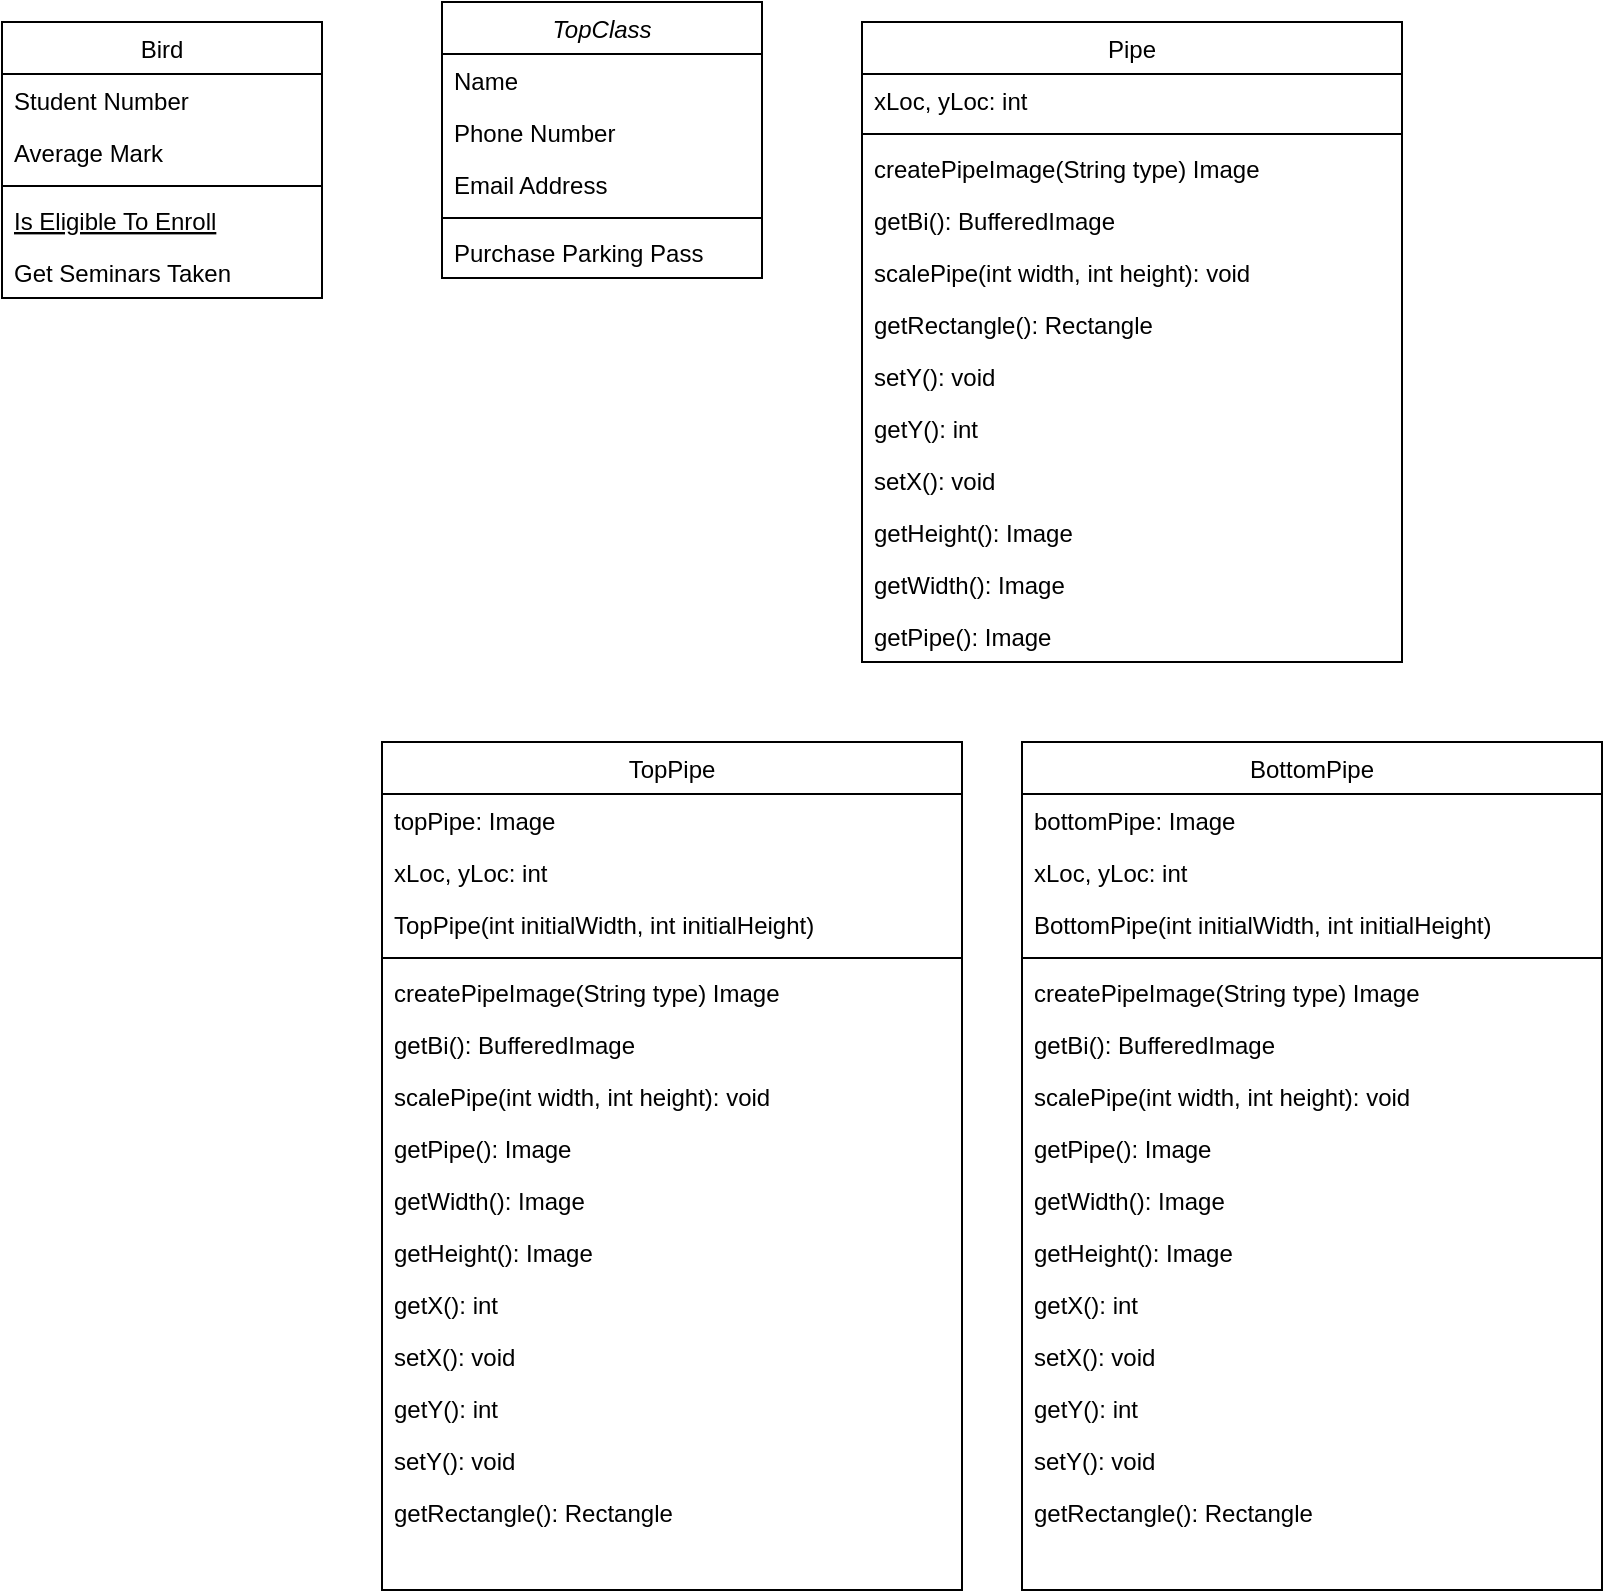 <mxfile version="16.6.8" type="github">
  <diagram id="C5RBs43oDa-KdzZeNtuy" name="Page-1">
    <mxGraphModel dx="1613" dy="781" grid="1" gridSize="10" guides="1" tooltips="1" connect="1" arrows="1" fold="1" page="1" pageScale="1" pageWidth="827" pageHeight="1169" math="0" shadow="0">
      <root>
        <mxCell id="WIyWlLk6GJQsqaUBKTNV-0" />
        <mxCell id="WIyWlLk6GJQsqaUBKTNV-1" parent="WIyWlLk6GJQsqaUBKTNV-0" />
        <mxCell id="zkfFHV4jXpPFQw0GAbJ--0" value="TopClass" style="swimlane;fontStyle=2;align=center;verticalAlign=top;childLayout=stackLayout;horizontal=1;startSize=26;horizontalStack=0;resizeParent=1;resizeLast=0;collapsible=1;marginBottom=0;rounded=0;shadow=0;strokeWidth=1;" parent="WIyWlLk6GJQsqaUBKTNV-1" vertex="1">
          <mxGeometry x="220" y="120" width="160" height="138" as="geometry">
            <mxRectangle x="230" y="140" width="160" height="26" as="alternateBounds" />
          </mxGeometry>
        </mxCell>
        <mxCell id="zkfFHV4jXpPFQw0GAbJ--1" value="Name" style="text;align=left;verticalAlign=top;spacingLeft=4;spacingRight=4;overflow=hidden;rotatable=0;points=[[0,0.5],[1,0.5]];portConstraint=eastwest;" parent="zkfFHV4jXpPFQw0GAbJ--0" vertex="1">
          <mxGeometry y="26" width="160" height="26" as="geometry" />
        </mxCell>
        <mxCell id="zkfFHV4jXpPFQw0GAbJ--2" value="Phone Number" style="text;align=left;verticalAlign=top;spacingLeft=4;spacingRight=4;overflow=hidden;rotatable=0;points=[[0,0.5],[1,0.5]];portConstraint=eastwest;rounded=0;shadow=0;html=0;" parent="zkfFHV4jXpPFQw0GAbJ--0" vertex="1">
          <mxGeometry y="52" width="160" height="26" as="geometry" />
        </mxCell>
        <mxCell id="zkfFHV4jXpPFQw0GAbJ--3" value="Email Address" style="text;align=left;verticalAlign=top;spacingLeft=4;spacingRight=4;overflow=hidden;rotatable=0;points=[[0,0.5],[1,0.5]];portConstraint=eastwest;rounded=0;shadow=0;html=0;" parent="zkfFHV4jXpPFQw0GAbJ--0" vertex="1">
          <mxGeometry y="78" width="160" height="26" as="geometry" />
        </mxCell>
        <mxCell id="zkfFHV4jXpPFQw0GAbJ--4" value="" style="line;html=1;strokeWidth=1;align=left;verticalAlign=middle;spacingTop=-1;spacingLeft=3;spacingRight=3;rotatable=0;labelPosition=right;points=[];portConstraint=eastwest;" parent="zkfFHV4jXpPFQw0GAbJ--0" vertex="1">
          <mxGeometry y="104" width="160" height="8" as="geometry" />
        </mxCell>
        <mxCell id="zkfFHV4jXpPFQw0GAbJ--5" value="Purchase Parking Pass" style="text;align=left;verticalAlign=top;spacingLeft=4;spacingRight=4;overflow=hidden;rotatable=0;points=[[0,0.5],[1,0.5]];portConstraint=eastwest;" parent="zkfFHV4jXpPFQw0GAbJ--0" vertex="1">
          <mxGeometry y="112" width="160" height="26" as="geometry" />
        </mxCell>
        <mxCell id="zkfFHV4jXpPFQw0GAbJ--6" value="Bird" style="swimlane;fontStyle=0;align=center;verticalAlign=top;childLayout=stackLayout;horizontal=1;startSize=26;horizontalStack=0;resizeParent=1;resizeLast=0;collapsible=1;marginBottom=0;rounded=0;shadow=0;strokeWidth=1;" parent="WIyWlLk6GJQsqaUBKTNV-1" vertex="1">
          <mxGeometry y="130" width="160" height="138" as="geometry">
            <mxRectangle x="130" y="380" width="160" height="26" as="alternateBounds" />
          </mxGeometry>
        </mxCell>
        <mxCell id="zkfFHV4jXpPFQw0GAbJ--7" value="Student Number" style="text;align=left;verticalAlign=top;spacingLeft=4;spacingRight=4;overflow=hidden;rotatable=0;points=[[0,0.5],[1,0.5]];portConstraint=eastwest;" parent="zkfFHV4jXpPFQw0GAbJ--6" vertex="1">
          <mxGeometry y="26" width="160" height="26" as="geometry" />
        </mxCell>
        <mxCell id="zkfFHV4jXpPFQw0GAbJ--8" value="Average Mark" style="text;align=left;verticalAlign=top;spacingLeft=4;spacingRight=4;overflow=hidden;rotatable=0;points=[[0,0.5],[1,0.5]];portConstraint=eastwest;rounded=0;shadow=0;html=0;" parent="zkfFHV4jXpPFQw0GAbJ--6" vertex="1">
          <mxGeometry y="52" width="160" height="26" as="geometry" />
        </mxCell>
        <mxCell id="zkfFHV4jXpPFQw0GAbJ--9" value="" style="line;html=1;strokeWidth=1;align=left;verticalAlign=middle;spacingTop=-1;spacingLeft=3;spacingRight=3;rotatable=0;labelPosition=right;points=[];portConstraint=eastwest;" parent="zkfFHV4jXpPFQw0GAbJ--6" vertex="1">
          <mxGeometry y="78" width="160" height="8" as="geometry" />
        </mxCell>
        <mxCell id="zkfFHV4jXpPFQw0GAbJ--10" value="Is Eligible To Enroll" style="text;align=left;verticalAlign=top;spacingLeft=4;spacingRight=4;overflow=hidden;rotatable=0;points=[[0,0.5],[1,0.5]];portConstraint=eastwest;fontStyle=4" parent="zkfFHV4jXpPFQw0GAbJ--6" vertex="1">
          <mxGeometry y="86" width="160" height="26" as="geometry" />
        </mxCell>
        <mxCell id="zkfFHV4jXpPFQw0GAbJ--11" value="Get Seminars Taken" style="text;align=left;verticalAlign=top;spacingLeft=4;spacingRight=4;overflow=hidden;rotatable=0;points=[[0,0.5],[1,0.5]];portConstraint=eastwest;" parent="zkfFHV4jXpPFQw0GAbJ--6" vertex="1">
          <mxGeometry y="112" width="160" height="26" as="geometry" />
        </mxCell>
        <mxCell id="zkfFHV4jXpPFQw0GAbJ--17" value="Pipe" style="swimlane;fontStyle=0;align=center;verticalAlign=top;childLayout=stackLayout;horizontal=1;startSize=26;horizontalStack=0;resizeParent=1;resizeLast=0;collapsible=1;marginBottom=0;rounded=0;shadow=0;strokeWidth=1;" parent="WIyWlLk6GJQsqaUBKTNV-1" vertex="1">
          <mxGeometry x="430" y="130" width="270" height="320" as="geometry">
            <mxRectangle x="550" y="140" width="160" height="26" as="alternateBounds" />
          </mxGeometry>
        </mxCell>
        <mxCell id="zkfFHV4jXpPFQw0GAbJ--19" value="xLoc, yLoc: int" style="text;align=left;verticalAlign=top;spacingLeft=4;spacingRight=4;overflow=hidden;rotatable=0;points=[[0,0.5],[1,0.5]];portConstraint=eastwest;rounded=0;shadow=0;html=0;" parent="zkfFHV4jXpPFQw0GAbJ--17" vertex="1">
          <mxGeometry y="26" width="270" height="26" as="geometry" />
        </mxCell>
        <mxCell id="zkfFHV4jXpPFQw0GAbJ--23" value="" style="line;html=1;strokeWidth=1;align=left;verticalAlign=middle;spacingTop=-1;spacingLeft=3;spacingRight=3;rotatable=0;labelPosition=right;points=[];portConstraint=eastwest;" parent="zkfFHV4jXpPFQw0GAbJ--17" vertex="1">
          <mxGeometry y="52" width="270" height="8" as="geometry" />
        </mxCell>
        <mxCell id="zkfFHV4jXpPFQw0GAbJ--20" value="createPipeImage(String type) Image" style="text;align=left;verticalAlign=top;spacingLeft=4;spacingRight=4;overflow=hidden;rotatable=0;points=[[0,0.5],[1,0.5]];portConstraint=eastwest;rounded=0;shadow=0;html=0;" parent="zkfFHV4jXpPFQw0GAbJ--17" vertex="1">
          <mxGeometry y="60" width="270" height="26" as="geometry" />
        </mxCell>
        <mxCell id="zkfFHV4jXpPFQw0GAbJ--24" value="getBi(): BufferedImage" style="text;align=left;verticalAlign=top;spacingLeft=4;spacingRight=4;overflow=hidden;rotatable=0;points=[[0,0.5],[1,0.5]];portConstraint=eastwest;" parent="zkfFHV4jXpPFQw0GAbJ--17" vertex="1">
          <mxGeometry y="86" width="270" height="26" as="geometry" />
        </mxCell>
        <mxCell id="o4xvmvN3n4L63iGD621P-52" value="scalePipe(int width, int height): void" style="text;strokeColor=none;fillColor=none;align=left;verticalAlign=top;spacingLeft=4;spacingRight=4;overflow=hidden;rotatable=0;points=[[0,0.5],[1,0.5]];portConstraint=eastwest;hachureGap=4;" vertex="1" parent="zkfFHV4jXpPFQw0GAbJ--17">
          <mxGeometry y="112" width="270" height="26" as="geometry" />
        </mxCell>
        <mxCell id="o4xvmvN3n4L63iGD621P-59" value="getRectangle(): Rectangle" style="text;strokeColor=none;fillColor=none;align=left;verticalAlign=top;spacingLeft=4;spacingRight=4;overflow=hidden;rotatable=0;points=[[0,0.5],[1,0.5]];portConstraint=eastwest;hachureGap=4;" vertex="1" parent="zkfFHV4jXpPFQw0GAbJ--17">
          <mxGeometry y="138" width="270" height="26" as="geometry" />
        </mxCell>
        <mxCell id="o4xvmvN3n4L63iGD621P-58" value="setY(): void" style="text;strokeColor=none;fillColor=none;align=left;verticalAlign=top;spacingLeft=4;spacingRight=4;overflow=hidden;rotatable=0;points=[[0,0.5],[1,0.5]];portConstraint=eastwest;hachureGap=4;" vertex="1" parent="zkfFHV4jXpPFQw0GAbJ--17">
          <mxGeometry y="164" width="270" height="26" as="geometry" />
        </mxCell>
        <mxCell id="o4xvmvN3n4L63iGD621P-57" value="getY(): int" style="text;strokeColor=none;fillColor=none;align=left;verticalAlign=top;spacingLeft=4;spacingRight=4;overflow=hidden;rotatable=0;points=[[0,0.5],[1,0.5]];portConstraint=eastwest;hachureGap=4;" vertex="1" parent="zkfFHV4jXpPFQw0GAbJ--17">
          <mxGeometry y="190" width="270" height="26" as="geometry" />
        </mxCell>
        <mxCell id="o4xvmvN3n4L63iGD621P-56" value="setX(): void" style="text;strokeColor=none;fillColor=none;align=left;verticalAlign=top;spacingLeft=4;spacingRight=4;overflow=hidden;rotatable=0;points=[[0,0.5],[1,0.5]];portConstraint=eastwest;hachureGap=4;" vertex="1" parent="zkfFHV4jXpPFQw0GAbJ--17">
          <mxGeometry y="216" width="270" height="26" as="geometry" />
        </mxCell>
        <mxCell id="o4xvmvN3n4L63iGD621P-55" value="getHeight(): Image" style="text;strokeColor=none;fillColor=none;align=left;verticalAlign=top;spacingLeft=4;spacingRight=4;overflow=hidden;rotatable=0;points=[[0,0.5],[1,0.5]];portConstraint=eastwest;hachureGap=4;" vertex="1" parent="zkfFHV4jXpPFQw0GAbJ--17">
          <mxGeometry y="242" width="270" height="26" as="geometry" />
        </mxCell>
        <mxCell id="o4xvmvN3n4L63iGD621P-54" value="getWidth(): Image" style="text;strokeColor=none;fillColor=none;align=left;verticalAlign=top;spacingLeft=4;spacingRight=4;overflow=hidden;rotatable=0;points=[[0,0.5],[1,0.5]];portConstraint=eastwest;hachureGap=4;" vertex="1" parent="zkfFHV4jXpPFQw0GAbJ--17">
          <mxGeometry y="268" width="270" height="26" as="geometry" />
        </mxCell>
        <mxCell id="o4xvmvN3n4L63iGD621P-53" value="getPipe(): Image" style="text;strokeColor=none;fillColor=none;align=left;verticalAlign=top;spacingLeft=4;spacingRight=4;overflow=hidden;rotatable=0;points=[[0,0.5],[1,0.5]];portConstraint=eastwest;hachureGap=4;" vertex="1" parent="zkfFHV4jXpPFQw0GAbJ--17">
          <mxGeometry y="294" width="270" height="26" as="geometry" />
        </mxCell>
        <mxCell id="o4xvmvN3n4L63iGD621P-6" value="TopPipe" style="swimlane;fontStyle=0;align=center;verticalAlign=top;childLayout=stackLayout;horizontal=1;startSize=26;horizontalStack=0;resizeParent=1;resizeLast=0;collapsible=1;marginBottom=0;rounded=0;shadow=0;strokeWidth=1;" vertex="1" parent="WIyWlLk6GJQsqaUBKTNV-1">
          <mxGeometry x="190" y="490" width="290" height="424" as="geometry">
            <mxRectangle x="550" y="140" width="160" height="26" as="alternateBounds" />
          </mxGeometry>
        </mxCell>
        <mxCell id="o4xvmvN3n4L63iGD621P-7" value="topPipe: Image" style="text;align=left;verticalAlign=top;spacingLeft=4;spacingRight=4;overflow=hidden;rotatable=0;points=[[0,0.5],[1,0.5]];portConstraint=eastwest;" vertex="1" parent="o4xvmvN3n4L63iGD621P-6">
          <mxGeometry y="26" width="290" height="26" as="geometry" />
        </mxCell>
        <mxCell id="o4xvmvN3n4L63iGD621P-8" value="xLoc, yLoc: int" style="text;align=left;verticalAlign=top;spacingLeft=4;spacingRight=4;overflow=hidden;rotatable=0;points=[[0,0.5],[1,0.5]];portConstraint=eastwest;rounded=0;shadow=0;html=0;" vertex="1" parent="o4xvmvN3n4L63iGD621P-6">
          <mxGeometry y="52" width="290" height="26" as="geometry" />
        </mxCell>
        <mxCell id="o4xvmvN3n4L63iGD621P-33" value="TopPipe(int initialWidth, int initialHeight)" style="text;strokeColor=none;fillColor=none;align=left;verticalAlign=top;spacingLeft=4;spacingRight=4;overflow=hidden;rotatable=0;points=[[0,0.5],[1,0.5]];portConstraint=eastwest;hachureGap=4;" vertex="1" parent="o4xvmvN3n4L63iGD621P-6">
          <mxGeometry y="78" width="290" height="26" as="geometry" />
        </mxCell>
        <mxCell id="o4xvmvN3n4L63iGD621P-9" value="" style="line;html=1;strokeWidth=1;align=left;verticalAlign=middle;spacingTop=-1;spacingLeft=3;spacingRight=3;rotatable=0;labelPosition=right;points=[];portConstraint=eastwest;" vertex="1" parent="o4xvmvN3n4L63iGD621P-6">
          <mxGeometry y="104" width="290" height="8" as="geometry" />
        </mxCell>
        <mxCell id="o4xvmvN3n4L63iGD621P-10" value="createPipeImage(String type) Image" style="text;align=left;verticalAlign=top;spacingLeft=4;spacingRight=4;overflow=hidden;rotatable=0;points=[[0,0.5],[1,0.5]];portConstraint=eastwest;rounded=0;shadow=0;html=0;" vertex="1" parent="o4xvmvN3n4L63iGD621P-6">
          <mxGeometry y="112" width="290" height="26" as="geometry" />
        </mxCell>
        <mxCell id="o4xvmvN3n4L63iGD621P-11" value="getBi(): BufferedImage" style="text;align=left;verticalAlign=top;spacingLeft=4;spacingRight=4;overflow=hidden;rotatable=0;points=[[0,0.5],[1,0.5]];portConstraint=eastwest;" vertex="1" parent="o4xvmvN3n4L63iGD621P-6">
          <mxGeometry y="138" width="290" height="26" as="geometry" />
        </mxCell>
        <mxCell id="o4xvmvN3n4L63iGD621P-22" value="scalePipe(int width, int height): void" style="text;strokeColor=none;fillColor=none;align=left;verticalAlign=top;spacingLeft=4;spacingRight=4;overflow=hidden;rotatable=0;points=[[0,0.5],[1,0.5]];portConstraint=eastwest;hachureGap=4;" vertex="1" parent="o4xvmvN3n4L63iGD621P-6">
          <mxGeometry y="164" width="290" height="26" as="geometry" />
        </mxCell>
        <mxCell id="o4xvmvN3n4L63iGD621P-23" value="getPipe(): Image" style="text;strokeColor=none;fillColor=none;align=left;verticalAlign=top;spacingLeft=4;spacingRight=4;overflow=hidden;rotatable=0;points=[[0,0.5],[1,0.5]];portConstraint=eastwest;hachureGap=4;" vertex="1" parent="o4xvmvN3n4L63iGD621P-6">
          <mxGeometry y="190" width="290" height="26" as="geometry" />
        </mxCell>
        <mxCell id="o4xvmvN3n4L63iGD621P-24" value="getWidth(): Image" style="text;strokeColor=none;fillColor=none;align=left;verticalAlign=top;spacingLeft=4;spacingRight=4;overflow=hidden;rotatable=0;points=[[0,0.5],[1,0.5]];portConstraint=eastwest;hachureGap=4;" vertex="1" parent="o4xvmvN3n4L63iGD621P-6">
          <mxGeometry y="216" width="290" height="26" as="geometry" />
        </mxCell>
        <mxCell id="o4xvmvN3n4L63iGD621P-26" value="getHeight(): Image" style="text;strokeColor=none;fillColor=none;align=left;verticalAlign=top;spacingLeft=4;spacingRight=4;overflow=hidden;rotatable=0;points=[[0,0.5],[1,0.5]];portConstraint=eastwest;hachureGap=4;" vertex="1" parent="o4xvmvN3n4L63iGD621P-6">
          <mxGeometry y="242" width="290" height="26" as="geometry" />
        </mxCell>
        <mxCell id="o4xvmvN3n4L63iGD621P-27" value="getX(): int" style="text;strokeColor=none;fillColor=none;align=left;verticalAlign=top;spacingLeft=4;spacingRight=4;overflow=hidden;rotatable=0;points=[[0,0.5],[1,0.5]];portConstraint=eastwest;hachureGap=4;" vertex="1" parent="o4xvmvN3n4L63iGD621P-6">
          <mxGeometry y="268" width="290" height="26" as="geometry" />
        </mxCell>
        <mxCell id="o4xvmvN3n4L63iGD621P-28" value="setX(): void" style="text;strokeColor=none;fillColor=none;align=left;verticalAlign=top;spacingLeft=4;spacingRight=4;overflow=hidden;rotatable=0;points=[[0,0.5],[1,0.5]];portConstraint=eastwest;hachureGap=4;" vertex="1" parent="o4xvmvN3n4L63iGD621P-6">
          <mxGeometry y="294" width="290" height="26" as="geometry" />
        </mxCell>
        <mxCell id="o4xvmvN3n4L63iGD621P-29" value="getY(): int" style="text;strokeColor=none;fillColor=none;align=left;verticalAlign=top;spacingLeft=4;spacingRight=4;overflow=hidden;rotatable=0;points=[[0,0.5],[1,0.5]];portConstraint=eastwest;hachureGap=4;" vertex="1" parent="o4xvmvN3n4L63iGD621P-6">
          <mxGeometry y="320" width="290" height="26" as="geometry" />
        </mxCell>
        <mxCell id="o4xvmvN3n4L63iGD621P-30" value="setY(): void" style="text;strokeColor=none;fillColor=none;align=left;verticalAlign=top;spacingLeft=4;spacingRight=4;overflow=hidden;rotatable=0;points=[[0,0.5],[1,0.5]];portConstraint=eastwest;hachureGap=4;" vertex="1" parent="o4xvmvN3n4L63iGD621P-6">
          <mxGeometry y="346" width="290" height="26" as="geometry" />
        </mxCell>
        <mxCell id="o4xvmvN3n4L63iGD621P-31" value="getRectangle(): Rectangle" style="text;strokeColor=none;fillColor=none;align=left;verticalAlign=top;spacingLeft=4;spacingRight=4;overflow=hidden;rotatable=0;points=[[0,0.5],[1,0.5]];portConstraint=eastwest;hachureGap=4;" vertex="1" parent="o4xvmvN3n4L63iGD621P-6">
          <mxGeometry y="372" width="290" height="26" as="geometry" />
        </mxCell>
        <mxCell id="o4xvmvN3n4L63iGD621P-34" value="BottomPipe" style="swimlane;fontStyle=0;align=center;verticalAlign=top;childLayout=stackLayout;horizontal=1;startSize=26;horizontalStack=0;resizeParent=1;resizeLast=0;collapsible=1;marginBottom=0;rounded=0;shadow=0;strokeWidth=1;" vertex="1" parent="WIyWlLk6GJQsqaUBKTNV-1">
          <mxGeometry x="510" y="490" width="290" height="424" as="geometry">
            <mxRectangle x="550" y="140" width="160" height="26" as="alternateBounds" />
          </mxGeometry>
        </mxCell>
        <mxCell id="o4xvmvN3n4L63iGD621P-35" value="bottomPipe: Image" style="text;align=left;verticalAlign=top;spacingLeft=4;spacingRight=4;overflow=hidden;rotatable=0;points=[[0,0.5],[1,0.5]];portConstraint=eastwest;" vertex="1" parent="o4xvmvN3n4L63iGD621P-34">
          <mxGeometry y="26" width="290" height="26" as="geometry" />
        </mxCell>
        <mxCell id="o4xvmvN3n4L63iGD621P-36" value="xLoc, yLoc: int" style="text;align=left;verticalAlign=top;spacingLeft=4;spacingRight=4;overflow=hidden;rotatable=0;points=[[0,0.5],[1,0.5]];portConstraint=eastwest;rounded=0;shadow=0;html=0;" vertex="1" parent="o4xvmvN3n4L63iGD621P-34">
          <mxGeometry y="52" width="290" height="26" as="geometry" />
        </mxCell>
        <mxCell id="o4xvmvN3n4L63iGD621P-37" value="BottomPipe(int initialWidth, int initialHeight)" style="text;strokeColor=none;fillColor=none;align=left;verticalAlign=top;spacingLeft=4;spacingRight=4;overflow=hidden;rotatable=0;points=[[0,0.5],[1,0.5]];portConstraint=eastwest;hachureGap=4;" vertex="1" parent="o4xvmvN3n4L63iGD621P-34">
          <mxGeometry y="78" width="290" height="26" as="geometry" />
        </mxCell>
        <mxCell id="o4xvmvN3n4L63iGD621P-38" value="" style="line;html=1;strokeWidth=1;align=left;verticalAlign=middle;spacingTop=-1;spacingLeft=3;spacingRight=3;rotatable=0;labelPosition=right;points=[];portConstraint=eastwest;" vertex="1" parent="o4xvmvN3n4L63iGD621P-34">
          <mxGeometry y="104" width="290" height="8" as="geometry" />
        </mxCell>
        <mxCell id="o4xvmvN3n4L63iGD621P-39" value="createPipeImage(String type) Image" style="text;align=left;verticalAlign=top;spacingLeft=4;spacingRight=4;overflow=hidden;rotatable=0;points=[[0,0.5],[1,0.5]];portConstraint=eastwest;rounded=0;shadow=0;html=0;" vertex="1" parent="o4xvmvN3n4L63iGD621P-34">
          <mxGeometry y="112" width="290" height="26" as="geometry" />
        </mxCell>
        <mxCell id="o4xvmvN3n4L63iGD621P-40" value="getBi(): BufferedImage" style="text;align=left;verticalAlign=top;spacingLeft=4;spacingRight=4;overflow=hidden;rotatable=0;points=[[0,0.5],[1,0.5]];portConstraint=eastwest;" vertex="1" parent="o4xvmvN3n4L63iGD621P-34">
          <mxGeometry y="138" width="290" height="26" as="geometry" />
        </mxCell>
        <mxCell id="o4xvmvN3n4L63iGD621P-41" value="scalePipe(int width, int height): void" style="text;strokeColor=none;fillColor=none;align=left;verticalAlign=top;spacingLeft=4;spacingRight=4;overflow=hidden;rotatable=0;points=[[0,0.5],[1,0.5]];portConstraint=eastwest;hachureGap=4;" vertex="1" parent="o4xvmvN3n4L63iGD621P-34">
          <mxGeometry y="164" width="290" height="26" as="geometry" />
        </mxCell>
        <mxCell id="o4xvmvN3n4L63iGD621P-42" value="getPipe(): Image" style="text;strokeColor=none;fillColor=none;align=left;verticalAlign=top;spacingLeft=4;spacingRight=4;overflow=hidden;rotatable=0;points=[[0,0.5],[1,0.5]];portConstraint=eastwest;hachureGap=4;" vertex="1" parent="o4xvmvN3n4L63iGD621P-34">
          <mxGeometry y="190" width="290" height="26" as="geometry" />
        </mxCell>
        <mxCell id="o4xvmvN3n4L63iGD621P-43" value="getWidth(): Image" style="text;strokeColor=none;fillColor=none;align=left;verticalAlign=top;spacingLeft=4;spacingRight=4;overflow=hidden;rotatable=0;points=[[0,0.5],[1,0.5]];portConstraint=eastwest;hachureGap=4;" vertex="1" parent="o4xvmvN3n4L63iGD621P-34">
          <mxGeometry y="216" width="290" height="26" as="geometry" />
        </mxCell>
        <mxCell id="o4xvmvN3n4L63iGD621P-44" value="getHeight(): Image" style="text;strokeColor=none;fillColor=none;align=left;verticalAlign=top;spacingLeft=4;spacingRight=4;overflow=hidden;rotatable=0;points=[[0,0.5],[1,0.5]];portConstraint=eastwest;hachureGap=4;" vertex="1" parent="o4xvmvN3n4L63iGD621P-34">
          <mxGeometry y="242" width="290" height="26" as="geometry" />
        </mxCell>
        <mxCell id="o4xvmvN3n4L63iGD621P-45" value="getX(): int" style="text;strokeColor=none;fillColor=none;align=left;verticalAlign=top;spacingLeft=4;spacingRight=4;overflow=hidden;rotatable=0;points=[[0,0.5],[1,0.5]];portConstraint=eastwest;hachureGap=4;" vertex="1" parent="o4xvmvN3n4L63iGD621P-34">
          <mxGeometry y="268" width="290" height="26" as="geometry" />
        </mxCell>
        <mxCell id="o4xvmvN3n4L63iGD621P-46" value="setX(): void" style="text;strokeColor=none;fillColor=none;align=left;verticalAlign=top;spacingLeft=4;spacingRight=4;overflow=hidden;rotatable=0;points=[[0,0.5],[1,0.5]];portConstraint=eastwest;hachureGap=4;" vertex="1" parent="o4xvmvN3n4L63iGD621P-34">
          <mxGeometry y="294" width="290" height="26" as="geometry" />
        </mxCell>
        <mxCell id="o4xvmvN3n4L63iGD621P-47" value="getY(): int" style="text;strokeColor=none;fillColor=none;align=left;verticalAlign=top;spacingLeft=4;spacingRight=4;overflow=hidden;rotatable=0;points=[[0,0.5],[1,0.5]];portConstraint=eastwest;hachureGap=4;" vertex="1" parent="o4xvmvN3n4L63iGD621P-34">
          <mxGeometry y="320" width="290" height="26" as="geometry" />
        </mxCell>
        <mxCell id="o4xvmvN3n4L63iGD621P-48" value="setY(): void" style="text;strokeColor=none;fillColor=none;align=left;verticalAlign=top;spacingLeft=4;spacingRight=4;overflow=hidden;rotatable=0;points=[[0,0.5],[1,0.5]];portConstraint=eastwest;hachureGap=4;" vertex="1" parent="o4xvmvN3n4L63iGD621P-34">
          <mxGeometry y="346" width="290" height="26" as="geometry" />
        </mxCell>
        <mxCell id="o4xvmvN3n4L63iGD621P-49" value="getRectangle(): Rectangle" style="text;strokeColor=none;fillColor=none;align=left;verticalAlign=top;spacingLeft=4;spacingRight=4;overflow=hidden;rotatable=0;points=[[0,0.5],[1,0.5]];portConstraint=eastwest;hachureGap=4;" vertex="1" parent="o4xvmvN3n4L63iGD621P-34">
          <mxGeometry y="372" width="290" height="26" as="geometry" />
        </mxCell>
      </root>
    </mxGraphModel>
  </diagram>
</mxfile>
